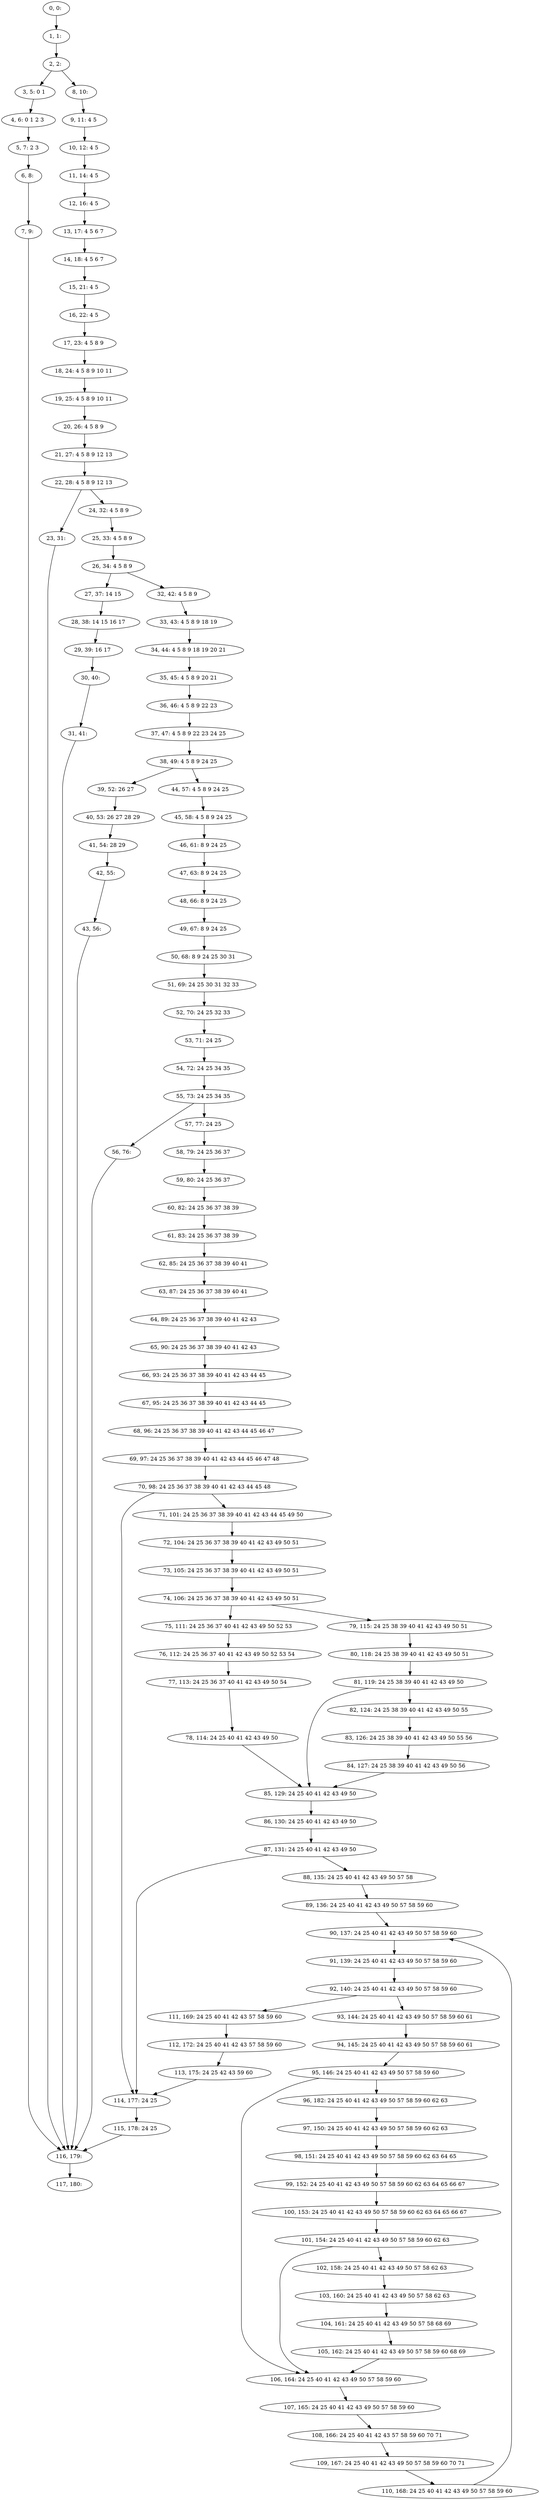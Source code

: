 digraph G {
0[label="0, 0: "];
1[label="1, 1: "];
2[label="2, 2: "];
3[label="3, 5: 0 1 "];
4[label="4, 6: 0 1 2 3 "];
5[label="5, 7: 2 3 "];
6[label="6, 8: "];
7[label="7, 9: "];
8[label="8, 10: "];
9[label="9, 11: 4 5 "];
10[label="10, 12: 4 5 "];
11[label="11, 14: 4 5 "];
12[label="12, 16: 4 5 "];
13[label="13, 17: 4 5 6 7 "];
14[label="14, 18: 4 5 6 7 "];
15[label="15, 21: 4 5 "];
16[label="16, 22: 4 5 "];
17[label="17, 23: 4 5 8 9 "];
18[label="18, 24: 4 5 8 9 10 11 "];
19[label="19, 25: 4 5 8 9 10 11 "];
20[label="20, 26: 4 5 8 9 "];
21[label="21, 27: 4 5 8 9 12 13 "];
22[label="22, 28: 4 5 8 9 12 13 "];
23[label="23, 31: "];
24[label="24, 32: 4 5 8 9 "];
25[label="25, 33: 4 5 8 9 "];
26[label="26, 34: 4 5 8 9 "];
27[label="27, 37: 14 15 "];
28[label="28, 38: 14 15 16 17 "];
29[label="29, 39: 16 17 "];
30[label="30, 40: "];
31[label="31, 41: "];
32[label="32, 42: 4 5 8 9 "];
33[label="33, 43: 4 5 8 9 18 19 "];
34[label="34, 44: 4 5 8 9 18 19 20 21 "];
35[label="35, 45: 4 5 8 9 20 21 "];
36[label="36, 46: 4 5 8 9 22 23 "];
37[label="37, 47: 4 5 8 9 22 23 24 25 "];
38[label="38, 49: 4 5 8 9 24 25 "];
39[label="39, 52: 26 27 "];
40[label="40, 53: 26 27 28 29 "];
41[label="41, 54: 28 29 "];
42[label="42, 55: "];
43[label="43, 56: "];
44[label="44, 57: 4 5 8 9 24 25 "];
45[label="45, 58: 4 5 8 9 24 25 "];
46[label="46, 61: 8 9 24 25 "];
47[label="47, 63: 8 9 24 25 "];
48[label="48, 66: 8 9 24 25 "];
49[label="49, 67: 8 9 24 25 "];
50[label="50, 68: 8 9 24 25 30 31 "];
51[label="51, 69: 24 25 30 31 32 33 "];
52[label="52, 70: 24 25 32 33 "];
53[label="53, 71: 24 25 "];
54[label="54, 72: 24 25 34 35 "];
55[label="55, 73: 24 25 34 35 "];
56[label="56, 76: "];
57[label="57, 77: 24 25 "];
58[label="58, 79: 24 25 36 37 "];
59[label="59, 80: 24 25 36 37 "];
60[label="60, 82: 24 25 36 37 38 39 "];
61[label="61, 83: 24 25 36 37 38 39 "];
62[label="62, 85: 24 25 36 37 38 39 40 41 "];
63[label="63, 87: 24 25 36 37 38 39 40 41 "];
64[label="64, 89: 24 25 36 37 38 39 40 41 42 43 "];
65[label="65, 90: 24 25 36 37 38 39 40 41 42 43 "];
66[label="66, 93: 24 25 36 37 38 39 40 41 42 43 44 45 "];
67[label="67, 95: 24 25 36 37 38 39 40 41 42 43 44 45 "];
68[label="68, 96: 24 25 36 37 38 39 40 41 42 43 44 45 46 47 "];
69[label="69, 97: 24 25 36 37 38 39 40 41 42 43 44 45 46 47 48 "];
70[label="70, 98: 24 25 36 37 38 39 40 41 42 43 44 45 48 "];
71[label="71, 101: 24 25 36 37 38 39 40 41 42 43 44 45 49 50 "];
72[label="72, 104: 24 25 36 37 38 39 40 41 42 43 49 50 51 "];
73[label="73, 105: 24 25 36 37 38 39 40 41 42 43 49 50 51 "];
74[label="74, 106: 24 25 36 37 38 39 40 41 42 43 49 50 51 "];
75[label="75, 111: 24 25 36 37 40 41 42 43 49 50 52 53 "];
76[label="76, 112: 24 25 36 37 40 41 42 43 49 50 52 53 54 "];
77[label="77, 113: 24 25 36 37 40 41 42 43 49 50 54 "];
78[label="78, 114: 24 25 40 41 42 43 49 50 "];
79[label="79, 115: 24 25 38 39 40 41 42 43 49 50 51 "];
80[label="80, 118: 24 25 38 39 40 41 42 43 49 50 51 "];
81[label="81, 119: 24 25 38 39 40 41 42 43 49 50 "];
82[label="82, 124: 24 25 38 39 40 41 42 43 49 50 55 "];
83[label="83, 126: 24 25 38 39 40 41 42 43 49 50 55 56 "];
84[label="84, 127: 24 25 38 39 40 41 42 43 49 50 56 "];
85[label="85, 129: 24 25 40 41 42 43 49 50 "];
86[label="86, 130: 24 25 40 41 42 43 49 50 "];
87[label="87, 131: 24 25 40 41 42 43 49 50 "];
88[label="88, 135: 24 25 40 41 42 43 49 50 57 58 "];
89[label="89, 136: 24 25 40 41 42 43 49 50 57 58 59 60 "];
90[label="90, 137: 24 25 40 41 42 43 49 50 57 58 59 60 "];
91[label="91, 139: 24 25 40 41 42 43 49 50 57 58 59 60 "];
92[label="92, 140: 24 25 40 41 42 43 49 50 57 58 59 60 "];
93[label="93, 144: 24 25 40 41 42 43 49 50 57 58 59 60 61 "];
94[label="94, 145: 24 25 40 41 42 43 49 50 57 58 59 60 61 "];
95[label="95, 146: 24 25 40 41 42 43 49 50 57 58 59 60 "];
96[label="96, 182: 24 25 40 41 42 43 49 50 57 58 59 60 62 63 "];
97[label="97, 150: 24 25 40 41 42 43 49 50 57 58 59 60 62 63 "];
98[label="98, 151: 24 25 40 41 42 43 49 50 57 58 59 60 62 63 64 65 "];
99[label="99, 152: 24 25 40 41 42 43 49 50 57 58 59 60 62 63 64 65 66 67 "];
100[label="100, 153: 24 25 40 41 42 43 49 50 57 58 59 60 62 63 64 65 66 67 "];
101[label="101, 154: 24 25 40 41 42 43 49 50 57 58 59 60 62 63 "];
102[label="102, 158: 24 25 40 41 42 43 49 50 57 58 62 63 "];
103[label="103, 160: 24 25 40 41 42 43 49 50 57 58 62 63 "];
104[label="104, 161: 24 25 40 41 42 43 49 50 57 58 68 69 "];
105[label="105, 162: 24 25 40 41 42 43 49 50 57 58 59 60 68 69 "];
106[label="106, 164: 24 25 40 41 42 43 49 50 57 58 59 60 "];
107[label="107, 165: 24 25 40 41 42 43 49 50 57 58 59 60 "];
108[label="108, 166: 24 25 40 41 42 43 57 58 59 60 70 71 "];
109[label="109, 167: 24 25 40 41 42 43 49 50 57 58 59 60 70 71 "];
110[label="110, 168: 24 25 40 41 42 43 49 50 57 58 59 60 "];
111[label="111, 169: 24 25 40 41 42 43 57 58 59 60 "];
112[label="112, 172: 24 25 40 41 42 43 57 58 59 60 "];
113[label="113, 175: 24 25 42 43 59 60 "];
114[label="114, 177: 24 25 "];
115[label="115, 178: 24 25 "];
116[label="116, 179: "];
117[label="117, 180: "];
0->1 ;
1->2 ;
2->3 ;
2->8 ;
3->4 ;
4->5 ;
5->6 ;
6->7 ;
7->116 ;
8->9 ;
9->10 ;
10->11 ;
11->12 ;
12->13 ;
13->14 ;
14->15 ;
15->16 ;
16->17 ;
17->18 ;
18->19 ;
19->20 ;
20->21 ;
21->22 ;
22->23 ;
22->24 ;
23->116 ;
24->25 ;
25->26 ;
26->27 ;
26->32 ;
27->28 ;
28->29 ;
29->30 ;
30->31 ;
31->116 ;
32->33 ;
33->34 ;
34->35 ;
35->36 ;
36->37 ;
37->38 ;
38->39 ;
38->44 ;
39->40 ;
40->41 ;
41->42 ;
42->43 ;
43->116 ;
44->45 ;
45->46 ;
46->47 ;
47->48 ;
48->49 ;
49->50 ;
50->51 ;
51->52 ;
52->53 ;
53->54 ;
54->55 ;
55->56 ;
55->57 ;
56->116 ;
57->58 ;
58->59 ;
59->60 ;
60->61 ;
61->62 ;
62->63 ;
63->64 ;
64->65 ;
65->66 ;
66->67 ;
67->68 ;
68->69 ;
69->70 ;
70->71 ;
70->114 ;
71->72 ;
72->73 ;
73->74 ;
74->75 ;
74->79 ;
75->76 ;
76->77 ;
77->78 ;
78->85 ;
79->80 ;
80->81 ;
81->82 ;
81->85 ;
82->83 ;
83->84 ;
84->85 ;
85->86 ;
86->87 ;
87->88 ;
87->114 ;
88->89 ;
89->90 ;
90->91 ;
91->92 ;
92->93 ;
92->111 ;
93->94 ;
94->95 ;
95->96 ;
95->106 ;
96->97 ;
97->98 ;
98->99 ;
99->100 ;
100->101 ;
101->102 ;
101->106 ;
102->103 ;
103->104 ;
104->105 ;
105->106 ;
106->107 ;
107->108 ;
108->109 ;
109->110 ;
110->90 ;
111->112 ;
112->113 ;
113->114 ;
114->115 ;
115->116 ;
116->117 ;
}
